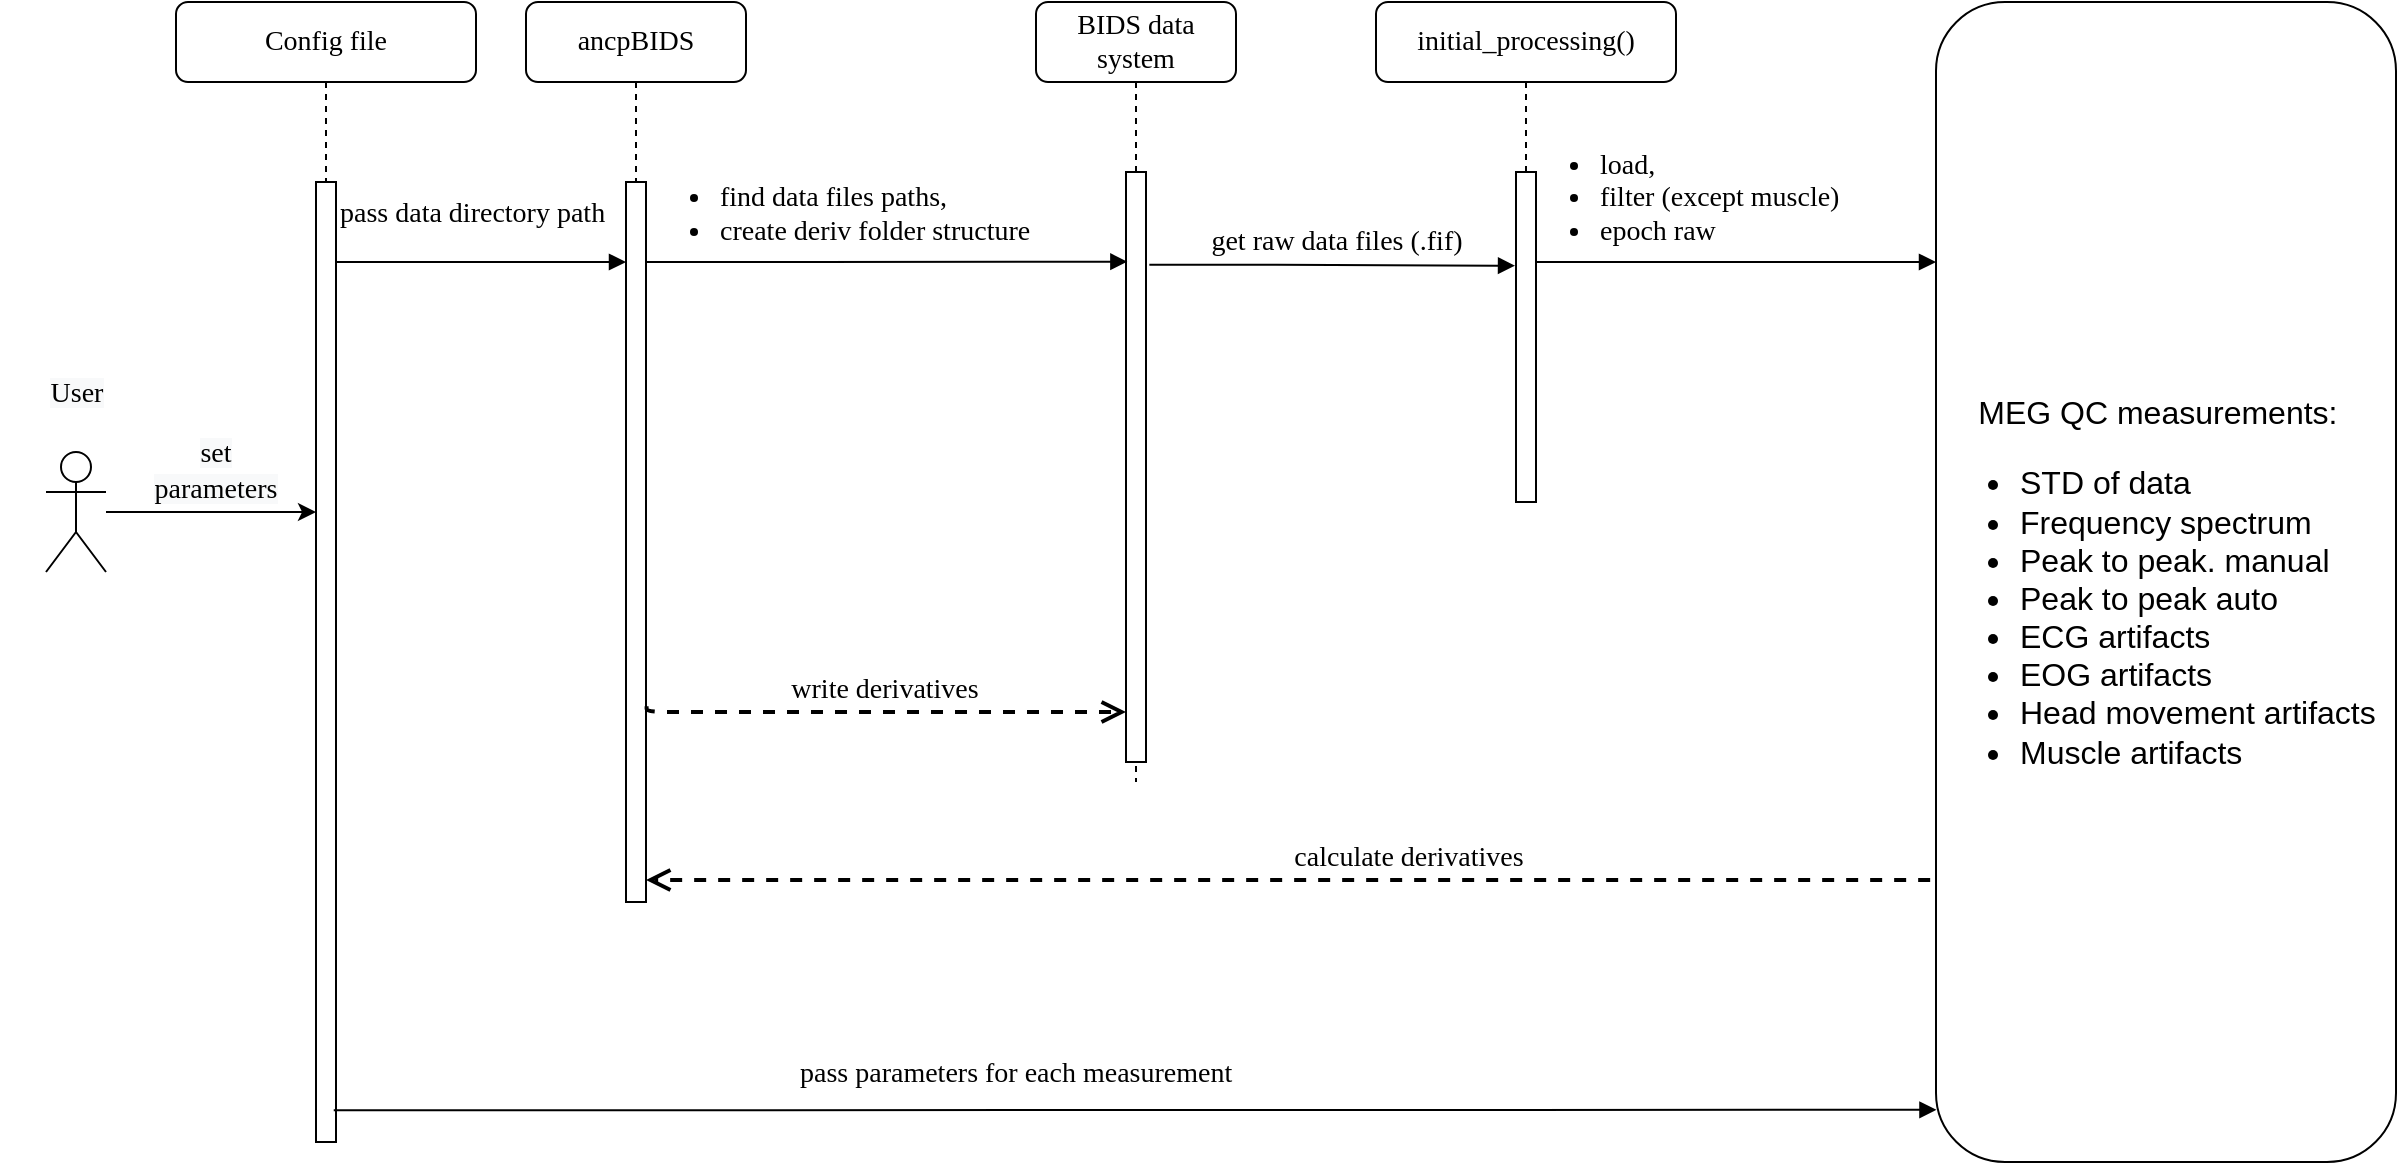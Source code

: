 <mxfile version="20.8.16" type="device"><diagram name="Page-1" id="13e1069c-82ec-6db2-03f1-153e76fe0fe0"><mxGraphModel dx="3068" dy="1118" grid="1" gridSize="10" guides="1" tooltips="1" connect="1" arrows="1" fold="1" page="0" pageScale="1" pageWidth="1100" pageHeight="850" background="none" math="0" shadow="0"><root><mxCell id="0"/><mxCell id="1" parent="0"/><mxCell id="7baba1c4bc27f4b0-2" value="ancpBIDS" style="shape=umlLifeline;perimeter=lifelinePerimeter;whiteSpace=wrap;html=1;container=1;collapsible=0;recursiveResize=0;outlineConnect=0;rounded=1;shadow=0;comic=0;labelBackgroundColor=none;strokeWidth=1;fontFamily=Verdana;fontSize=14;align=center;" parent="1" vertex="1"><mxGeometry x="-975" y="130" width="110" height="450" as="geometry"/></mxCell><mxCell id="7baba1c4bc27f4b0-10" value="" style="html=1;points=[];perimeter=orthogonalPerimeter;rounded=0;shadow=0;comic=0;labelBackgroundColor=none;strokeWidth=1;fontFamily=Verdana;fontSize=14;align=center;" parent="7baba1c4bc27f4b0-2" vertex="1"><mxGeometry x="50" y="90" width="10" height="360" as="geometry"/></mxCell><mxCell id="7baba1c4bc27f4b0-3" value="BIDS data system" style="shape=umlLifeline;perimeter=lifelinePerimeter;whiteSpace=wrap;html=1;container=1;collapsible=0;recursiveResize=0;outlineConnect=0;rounded=1;shadow=0;comic=0;labelBackgroundColor=none;strokeWidth=1;fontFamily=Verdana;fontSize=14;align=center;" parent="1" vertex="1"><mxGeometry x="-720" y="130" width="100" height="390" as="geometry"/></mxCell><mxCell id="7baba1c4bc27f4b0-13" value="" style="html=1;points=[];perimeter=orthogonalPerimeter;rounded=0;shadow=0;comic=0;labelBackgroundColor=none;strokeWidth=1;fontFamily=Verdana;fontSize=14;align=center;" parent="7baba1c4bc27f4b0-3" vertex="1"><mxGeometry x="45" y="85" width="10" height="295" as="geometry"/></mxCell><mxCell id="7baba1c4bc27f4b0-8" value="Config file" style="shape=umlLifeline;perimeter=lifelinePerimeter;whiteSpace=wrap;html=1;container=1;collapsible=0;recursiveResize=0;outlineConnect=0;rounded=1;shadow=0;comic=0;labelBackgroundColor=none;strokeWidth=1;fontFamily=Verdana;fontSize=14;align=center;" parent="1" vertex="1"><mxGeometry x="-1150" y="130" width="150" height="570" as="geometry"/></mxCell><mxCell id="7baba1c4bc27f4b0-9" value="" style="html=1;points=[];perimeter=orthogonalPerimeter;rounded=0;shadow=0;comic=0;labelBackgroundColor=none;strokeWidth=1;fontFamily=Verdana;fontSize=14;align=center;" parent="7baba1c4bc27f4b0-8" vertex="1"><mxGeometry x="70" y="90" width="10" height="480" as="geometry"/></mxCell><mxCell id="UKUvKH_YLJrcoMFSt9em-57" value="&lt;div style=&quot;text-align: center; font-size: 14px;&quot;&gt;&lt;span style=&quot;background-color: initial; font-size: 14px;&quot;&gt;&lt;font face=&quot;Verdana&quot; style=&quot;font-size: 14px;&quot;&gt;pass data directory path&lt;/font&gt;&lt;/span&gt;&lt;/div&gt;" style="text;whiteSpace=wrap;html=1;fontSize=14;" parent="7baba1c4bc27f4b0-8" vertex="1"><mxGeometry x="80" y="90" width="140" height="50" as="geometry"/></mxCell><mxCell id="UKUvKH_YLJrcoMFSt9em-4" value="&lt;span style=&quot;color: rgb(0, 0, 0); font-family: Verdana; font-size: 14px; font-style: normal; font-variant-ligatures: normal; font-variant-caps: normal; font-weight: 400; letter-spacing: normal; orphans: 2; text-indent: 0px; text-transform: none; widows: 2; word-spacing: 0px; -webkit-text-stroke-width: 0px; background-color: rgb(248, 249, 250); text-decoration-thickness: initial; text-decoration-style: initial; text-decoration-color: initial; float: none; display: inline !important;&quot;&gt;set parameters&lt;/span&gt;" style="text;whiteSpace=wrap;html=1;align=center;fontSize=14;" parent="7baba1c4bc27f4b0-8" vertex="1"><mxGeometry x="-20" y="210" width="80" height="40" as="geometry"/></mxCell><mxCell id="7baba1c4bc27f4b0-30" value="calculate derivatives" style="html=1;verticalAlign=bottom;endArrow=open;dashed=1;endSize=8;labelBackgroundColor=none;fontFamily=Verdana;fontSize=14;edgeStyle=elbowEdgeStyle;elbow=vertical;exitX=0.012;exitY=0.954;exitDx=0;exitDy=0;exitPerimeter=0;rounded=0;strokeWidth=2;" parent="1" source="UKUvKH_YLJrcoMFSt9em-11" target="7baba1c4bc27f4b0-10" edge="1"><mxGeometry relative="1" as="geometry"><mxPoint x="-910" y="550" as="targetPoint"/><Array as="points"><mxPoint x="-810" y="569"/></Array><mxPoint x="-205" y="600.0" as="sourcePoint"/></mxGeometry></mxCell><mxCell id="7baba1c4bc27f4b0-11" value="" style="html=1;verticalAlign=bottom;endArrow=block;labelBackgroundColor=none;fontFamily=Verdana;fontSize=14;edgeStyle=elbowEdgeStyle;elbow=vertical;" parent="1" source="7baba1c4bc27f4b0-9" edge="1"><mxGeometry relative="1" as="geometry"><mxPoint x="-860" y="240" as="sourcePoint"/><mxPoint x="-925" y="260" as="targetPoint"/><Array as="points"><mxPoint x="-960" y="260"/></Array></mxGeometry></mxCell><mxCell id="7baba1c4bc27f4b0-14" value="&lt;ul style=&quot;font-size: 14px;&quot;&gt;&lt;li style=&quot;font-size: 14px;&quot;&gt;&lt;span style=&quot;background-color: initial; font-size: 14px;&quot;&gt;find data files paths,&lt;/span&gt;&lt;/li&gt;&lt;li style=&quot;font-size: 14px;&quot;&gt;&lt;span style=&quot;background-color: initial; font-size: 14px;&quot;&gt;create deriv folder structure&lt;/span&gt;&lt;/li&gt;&lt;/ul&gt;" style="html=1;verticalAlign=bottom;endArrow=block;labelBackgroundColor=none;fontFamily=Verdana;fontSize=14;edgeStyle=elbowEdgeStyle;elbow=horizontal;align=left;entryX=0.069;entryY=0.152;entryDx=0;entryDy=0;entryPerimeter=0;" parent="1" source="7baba1c4bc27f4b0-10" target="7baba1c4bc27f4b0-13" edge="1"><mxGeometry x="-1" y="-11" relative="1" as="geometry"><mxPoint x="-710" y="250" as="sourcePoint"/><mxPoint x="-680" y="260" as="targetPoint"/><Array as="points"><mxPoint x="-840" y="260"/></Array><mxPoint x="-5" y="-1" as="offset"/></mxGeometry></mxCell><mxCell id="UKUvKH_YLJrcoMFSt9em-1" value="" style="shape=umlActor;verticalLabelPosition=bottom;verticalAlign=top;html=1;outlineConnect=0;fontSize=14;" parent="1" vertex="1"><mxGeometry x="-1215" y="355" width="30" height="60" as="geometry"/></mxCell><mxCell id="UKUvKH_YLJrcoMFSt9em-3" value="" style="endArrow=classic;html=1;rounded=0;fontSize=14;" parent="1" source="UKUvKH_YLJrcoMFSt9em-1" edge="1"><mxGeometry width="50" height="50" relative="1" as="geometry"><mxPoint x="-620" y="430" as="sourcePoint"/><mxPoint x="-1080" y="385" as="targetPoint"/></mxGeometry></mxCell><mxCell id="UKUvKH_YLJrcoMFSt9em-11" value="&lt;p style=&quot;line-height: 1.2; font-size: 16px;&quot;&gt;&lt;/p&gt;&lt;div style=&quot;text-align: center; font-size: 16px;&quot;&gt;&lt;span style=&quot;background-color: initial; font-size: 16px;&quot;&gt;&lt;font style=&quot;font-size: 16px;&quot;&gt;MEG QC measurements:&lt;/font&gt;&lt;/span&gt;&lt;/div&gt;&lt;ul style=&quot;font-size: 16px;&quot;&gt;&lt;li style=&quot;font-size: 16px;&quot;&gt;STD of data&lt;/li&gt;&lt;li style=&quot;font-size: 16px;&quot;&gt;&lt;font style=&quot;font-size: 16px;&quot;&gt;Frequency spectrum&lt;/font&gt;&lt;/li&gt;&lt;li style=&quot;font-size: 16px;&quot;&gt;&lt;font style=&quot;font-size: 16px;&quot;&gt;Peak to peak. manual&lt;/font&gt;&lt;/li&gt;&lt;li style=&quot;font-size: 16px;&quot;&gt;&lt;font style=&quot;font-size: 16px;&quot;&gt;Peak to peak auto&lt;/font&gt;&lt;/li&gt;&lt;li style=&quot;font-size: 16px;&quot;&gt;&lt;font style=&quot;font-size: 16px;&quot;&gt;ECG artifacts&lt;/font&gt;&lt;/li&gt;&lt;li style=&quot;font-size: 16px;&quot;&gt;&lt;font style=&quot;font-size: 16px;&quot;&gt;EOG artifacts&lt;/font&gt;&lt;/li&gt;&lt;li style=&quot;font-size: 16px;&quot;&gt;&lt;font style=&quot;font-size: 16px;&quot;&gt;Head movement artifacts&lt;/font&gt;&lt;/li&gt;&lt;li style=&quot;font-size: 16px;&quot;&gt;&lt;font style=&quot;font-size: 16px;&quot;&gt;Muscle artifacts&lt;/font&gt;&lt;/li&gt;&lt;/ul&gt;&lt;p style=&quot;font-size: 16px;&quot;&gt;&lt;/p&gt;" style="rounded=1;whiteSpace=wrap;html=1;align=left;horizontal=1;verticalAlign=middle;fontSize=16;" parent="1" vertex="1"><mxGeometry x="-270" y="130" width="230" height="580" as="geometry"/></mxCell><mxCell id="UKUvKH_YLJrcoMFSt9em-10" value="&lt;span style=&quot;color: rgb(0, 0, 0); font-family: Verdana; font-size: 14px; font-style: normal; font-variant-ligatures: normal; font-variant-caps: normal; font-weight: 400; letter-spacing: normal; orphans: 2; text-indent: 0px; text-transform: none; widows: 2; word-spacing: 0px; -webkit-text-stroke-width: 0px; background-color: rgb(248, 249, 250); text-decoration-thickness: initial; text-decoration-style: initial; text-decoration-color: initial; float: none; display: inline !important;&quot;&gt;User&lt;/span&gt;" style="text;whiteSpace=wrap;html=1;align=center;fontSize=14;" parent="1" vertex="1"><mxGeometry x="-1237.5" y="310" width="75" height="30" as="geometry"/></mxCell><mxCell id="UKUvKH_YLJrcoMFSt9em-44" value="&lt;ul style=&quot;font-size: 14px;&quot;&gt;&lt;li style=&quot;font-size: 14px;&quot;&gt;load,&amp;nbsp;&lt;/li&gt;&lt;li style=&quot;font-size: 14px;&quot;&gt;filter (except muscle)&lt;/li&gt;&lt;li style=&quot;font-size: 14px;&quot;&gt;epoch raw&lt;/li&gt;&lt;/ul&gt;" style="html=1;verticalAlign=bottom;endArrow=block;labelBackgroundColor=none;fontFamily=Verdana;fontSize=14;edgeStyle=elbowEdgeStyle;elbow=vertical;align=left;entryX=0;entryY=0.224;entryDx=0;entryDy=0;entryPerimeter=0;" parent="1" source="UKUvKH_YLJrcoMFSt9em-46" target="UKUvKH_YLJrcoMFSt9em-11" edge="1"><mxGeometry x="-1" y="-14" relative="1" as="geometry"><mxPoint x="-760" y="280.615" as="sourcePoint"/><mxPoint x="-300" y="260" as="targetPoint"/><Array as="points"><mxPoint x="-450" y="260"/></Array><mxPoint x="-10" y="-4" as="offset"/></mxGeometry></mxCell><mxCell id="UKUvKH_YLJrcoMFSt9em-45" value="initial_processing()" style="shape=umlLifeline;perimeter=lifelinePerimeter;whiteSpace=wrap;html=1;container=1;collapsible=0;recursiveResize=0;outlineConnect=0;rounded=1;shadow=0;comic=0;labelBackgroundColor=none;strokeWidth=1;fontFamily=Verdana;fontSize=14;align=center;" parent="1" vertex="1"><mxGeometry x="-550" y="130" width="150" height="250" as="geometry"/></mxCell><mxCell id="UKUvKH_YLJrcoMFSt9em-46" value="" style="html=1;points=[];perimeter=orthogonalPerimeter;rounded=0;shadow=0;comic=0;labelBackgroundColor=none;strokeWidth=1;fontFamily=Verdana;fontSize=14;align=center;" parent="UKUvKH_YLJrcoMFSt9em-45" vertex="1"><mxGeometry x="70" y="85" width="10" height="165" as="geometry"/></mxCell><mxCell id="UKUvKH_YLJrcoMFSt9em-32" value="" style="html=1;verticalAlign=bottom;endArrow=block;entryX=0.001;entryY=0.955;labelBackgroundColor=none;fontFamily=Verdana;fontSize=14;strokeColor=#000000;entryDx=0;entryDy=0;exitX=0.887;exitY=0.967;exitDx=0;exitDy=0;exitPerimeter=0;entryPerimeter=0;" parent="1" source="7baba1c4bc27f4b0-9" target="UKUvKH_YLJrcoMFSt9em-11" edge="1"><mxGeometry relative="1" as="geometry"><mxPoint x="-1010" y="300.0" as="sourcePoint"/><mxPoint x="-580" y="300.0" as="targetPoint"/><Array as="points"/></mxGeometry></mxCell><mxCell id="UKUvKH_YLJrcoMFSt9em-52" value="&lt;div style=&quot;text-align: center; font-size: 14px;&quot;&gt;&lt;span style=&quot;background-color: initial; font-size: 14px;&quot;&gt;&lt;font face=&quot;Verdana&quot; style=&quot;font-size: 14px;&quot;&gt;pass parameters for each measurement&lt;/font&gt;&lt;/span&gt;&lt;/div&gt;" style="text;whiteSpace=wrap;html=1;fontSize=14;" parent="1" vertex="1"><mxGeometry x="-840" y="650" width="310" height="30" as="geometry"/></mxCell><mxCell id="UKUvKH_YLJrcoMFSt9em-53" value="write derivatives" style="html=1;verticalAlign=bottom;endArrow=open;dashed=1;endSize=8;labelBackgroundColor=none;fontFamily=Verdana;fontSize=14;edgeStyle=elbowEdgeStyle;elbow=vertical;exitX=1.03;exitY=0.728;exitDx=0;exitDy=0;exitPerimeter=0;strokeWidth=2;" parent="1" source="7baba1c4bc27f4b0-10" target="7baba1c4bc27f4b0-13" edge="1"><mxGeometry relative="1" as="geometry"><mxPoint x="-877.31" y="579.27" as="targetPoint"/><Array as="points"><mxPoint x="-830" y="485"/></Array><mxPoint x="-466.4" y="549.76" as="sourcePoint"/></mxGeometry></mxCell><mxCell id="UKUvKH_YLJrcoMFSt9em-56" value="get raw data files (.fif)" style="html=1;verticalAlign=bottom;endArrow=block;labelBackgroundColor=none;fontFamily=Verdana;fontSize=14;edgeStyle=elbowEdgeStyle;elbow=horizontal;entryX=-0.048;entryY=0.284;entryDx=0;entryDy=0;entryPerimeter=0;exitX=1.167;exitY=0.157;exitDx=0;exitDy=0;exitPerimeter=0;" parent="1" source="7baba1c4bc27f4b0-13" target="UKUvKH_YLJrcoMFSt9em-46" edge="1"><mxGeometry x="0.027" y="1" relative="1" as="geometry"><mxPoint x="-587" y="260" as="sourcePoint"/><mxPoint x="-660" y="260" as="targetPoint"/><Array as="points"><mxPoint x="-610" y="260"/><mxPoint x="-560" y="260"/><mxPoint x="-580" y="260"/><mxPoint x="-620" y="260"/><mxPoint x="-660" y="260"/></Array><mxPoint as="offset"/></mxGeometry></mxCell></root></mxGraphModel></diagram></mxfile>